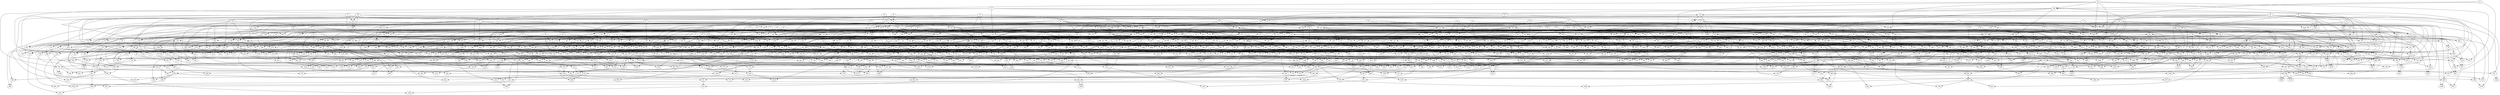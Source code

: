 digraph grap {
0 -> 102
0 -> 123
0 -> 146
0 -> 212
0 -> 298
0 -> 352
0 -> 490
0 -> 569
0 -> 794
0 -> 1093
1 -> 197
1 -> 402
1 -> 429
2 -> 342
3 -> 118
3 -> 128
3 -> 242
3 -> 459
3 -> 675
3 -> 988
4 -> 118
4 -> 128
4 -> 180
4 -> 198
4 -> 221
4 -> 227
4 -> 268
4 -> 320
4 -> 471
4 -> 612
4 -> 704
5 -> 107
5 -> 124
5 -> 275
5 -> 347
5 -> 448
5 -> 476
5 -> 869
5 -> 1000
6 -> 149
6 -> 330
6 -> 403
6 -> 472
7 -> 107
7 -> 236
7 -> 351
7 -> 568
8 -> 125
8 -> 132
8 -> 238
8 -> 735
8 -> 791
9 -> 109
9 -> 306
9 -> 349
9 -> 581
9 -> 1072
10 -> 139
10 -> 392
10 -> 614
11 -> 146
11 -> 150
11 -> 215
11 -> 328
11 -> 628
11 -> 701
12 -> 184
12 -> 295
12 -> 842
13 -> 151
13 -> 159
13 -> 161
13 -> 215
13 -> 231
13 -> 470
13 -> 622
13 -> 991
14 -> 111
14 -> 315
14 -> 360
14 -> 1095
15 -> 253
15 -> 486
16 -> 148
16 -> 173
16 -> 237
16 -> 507
16 -> 699
16 -> 1043
17 -> 179
17 -> 229
17 -> 252
17 -> 373
17 -> 411
17 -> 631
17 -> 871
17 -> 971
18 -> 597
18 -> 1086
19 -> 117
19 -> 137
19 -> 697
19 -> 1079
20 -> 246
20 -> 366
21 -> 104
21 -> 145
21 -> 150
21 -> 509
21 -> 767
21 -> 827
22 -> 203
22 -> 954
23 -> 110
24 -> 108
24 -> 158
24 -> 837
25 -> 101
25 -> 106
25 -> 119
25 -> 737
25 -> 922
26 -> 117
26 -> 129
26 -> 335
26 -> 448
26 -> 469
26 -> 1042
27 -> 190
27 -> 195
27 -> 230
27 -> 801
28 -> 112
28 -> 127
28 -> 244
28 -> 306
29 -> 100
29 -> 891
29 -> 991
30 -> 162
30 -> 327
30 -> 458
30 -> 773
30 -> 1056
31 -> 103
31 -> 335
31 -> 354
32 -> 108
32 -> 122
32 -> 158
32 -> 276
32 -> 291
32 -> 293
32 -> 349
32 -> 487
33 -> 105
33 -> 165
33 -> 171
33 -> 564
34 -> 135
34 -> 209
34 -> 290
34 -> 301
34 -> 312
34 -> 528
35 -> 112
35 -> 172
35 -> 202
35 -> 310
35 -> 352
36 -> 369
36 -> 539
37 -> 134
37 -> 987
38 -> 138
38 -> 191
38 -> 413
38 -> 646
38 -> 978
39 -> 649
39 -> 671
40 -> 183
40 -> 420
40 -> 454
40 -> 1012
41 -> 226
42 -> 197
42 -> 233
42 -> 527
42 -> 615
42 -> 774
42 -> 949
43 -> 235
43 -> 242
43 -> 375
44 -> 139
44 -> 165
44 -> 177
44 -> 243
44 -> 337
44 -> 728
44 -> 802
45 -> 119
45 -> 157
45 -> 171
45 -> 736
45 -> 824
46 -> 390
47 -> 164
47 -> 314
47 -> 600
47 -> 959
48 -> 222
48 -> 253
48 -> 291
48 -> 292
48 -> 426
48 -> 780
49 -> 116
49 -> 265
49 -> 440
49 -> 550
50 -> 173
50 -> 582
50 -> 753
50 -> 890
50 -> 897
50 -> 911
51 -> 135
51 -> 157
51 -> 159
51 -> 529
52 -> 300
52 -> 409
52 -> 472
52 -> 579
52 -> 590
52 -> 946
53 -> 101
53 -> 102
53 -> 156
53 -> 814
54 -> 339
54 -> 724
55 -> 105
55 -> 115
55 -> 200
55 -> 232
55 -> 310
55 -> 542
56 -> 140
56 -> 219
56 -> 237
56 -> 251
56 -> 259
56 -> 363
56 -> 406
56 -> 542
57 -> 177
57 -> 178
57 -> 179
57 -> 304
57 -> 400
57 -> 416
58 -> 240
58 -> 261
58 -> 263
58 -> 377
58 -> 439
58 -> 452
58 -> 959
59 -> 175
59 -> 205
59 -> 427
59 -> 517
59 -> 884
60 -> 143
60 -> 186
60 -> 193
60 -> 272
60 -> 570
60 -> 610
60 -> 683
61 -> 121
61 -> 131
61 -> 214
61 -> 321
61 -> 397
61 -> 708
62 -> 100
62 -> 176
62 -> 394
62 -> 822
63 -> 434
63 -> 494
63 -> 710
63 -> 834
63 -> 961
64 -> 133
64 -> 451
65 -> 114
65 -> 152
65 -> 270
66 -> 369
66 -> 431
66 -> 465
66 -> 607
66 -> 620
66 -> 793
66 -> 1051
67 -> 271
67 -> 410
67 -> 488
68 -> 298
68 -> 412
68 -> 435
69 -> 110
69 -> 142
69 -> 894
69 -> 1057
70 -> 153
70 -> 220
70 -> 367
70 -> 426
70 -> 840
70 -> 1057
71 -> 120
71 -> 168
71 -> 284
71 -> 287
71 -> 340
71 -> 836
71 -> 872
72 -> 122
72 -> 174
72 -> 211
72 -> 707
72 -> 883
73 -> 210
73 -> 295
73 -> 359
73 -> 380
73 -> 385
73 -> 425
73 -> 538
73 -> 1088
74 -> 131
74 -> 252
74 -> 436
75 -> 133
75 -> 180
75 -> 382
75 -> 577
75 -> 1006
76 -> 106
76 -> 134
76 -> 191
76 -> 199
76 -> 494
77 -> 121
77 -> 312
77 -> 329
77 -> 784
77 -> 790
78 -> 530
78 -> 626
78 -> 1043
79 -> 155
79 -> 201
79 -> 296
79 -> 445
79 -> 456
79 -> 899
79 -> 993
80 -> 163
80 -> 231
80 -> 311
80 -> 726
80 -> 815
80 -> 834
80 -> 863
80 -> 1040
80 -> 1063
81 -> 120
81 -> 124
81 -> 225
81 -> 234
81 -> 288
81 -> 355
81 -> 551
82 -> 127
82 -> 600
82 -> 619
83 -> 104
83 -> 138
83 -> 147
83 -> 277
83 -> 345
83 -> 441
83 -> 678
84 -> 294
84 -> 468
84 -> 1018
85 -> 218
85 -> 275
85 -> 358
85 -> 495
85 -> 805
86 -> 114
86 -> 189
86 -> 224
86 -> 503
87 -> 103
87 -> 137
87 -> 140
87 -> 143
87 -> 164
87 -> 166
87 -> 181
87 -> 810
88 -> 136
88 -> 161
89 -> 130
89 -> 363
89 -> 540
89 -> 898
90 -> 126
90 -> 636
90 -> 732
90 -> 759
90 -> 1069
91 -> 115
91 -> 153
91 -> 154
91 -> 249
91 -> 338
91 -> 370
91 -> 500
91 -> 556
91 -> 626
91 -> 731
91 -> 820
91 -> 924
92 -> 109
92 -> 301
92 -> 646
92 -> 683
92 -> 686
93 -> 199
93 -> 285
93 -> 307
93 -> 346
94 -> 148
94 -> 262
95 -> 123
95 -> 145
95 -> 168
95 -> 266
95 -> 326
95 -> 381
95 -> 452
96 -> 627
97 -> 116
97 -> 185
97 -> 216
97 -> 324
97 -> 485
97 -> 545
97 -> 658
98 -> 404
98 -> 497
98 -> 785
99 -> 162
99 -> 208
99 -> 400
99 -> 438
99 -> 674
100 -> 423
100 -> 445
100 -> 764
101 -> 156
101 -> 167
101 -> 241
101 -> 489
101 -> 766
102 -> 141
102 -> 208
102 -> 284
102 -> 294
102 -> 405
102 -> 544
103 -> 111
103 -> 188
103 -> 193
103 -> 201
103 -> 469
103 -> 593
103 -> 752
103 -> 876
103 -> 918
103 -> 931
104 -> 141
104 -> 209
104 -> 227
104 -> 769
104 -> 1016
105 -> 170
105 -> 462
105 -> 512
105 -> 685
105 -> 843
106 -> 113
106 -> 170
106 -> 182
106 -> 673
107 -> 1074
108 -> 129
108 -> 132
108 -> 142
108 -> 192
108 -> 204
108 -> 743
109 -> 230
109 -> 972
110 -> 225
110 -> 277
110 -> 751
110 -> 841
111 -> 279
112 -> 113
112 -> 249
113 -> 130
113 -> 902
114 -> 233
114 -> 508
114 -> 881
115 -> 152
115 -> 327
115 -> 844
115 -> 920
116 -> 309
116 -> 405
116 -> 814
116 -> 1085
117 -> 370
117 -> 797
118 -> 281
118 -> 1051
119 -> 229
119 -> 307
119 -> 481
119 -> 1024
119 -> 1068
120 -> 175
120 -> 392
120 -> 496
121 -> 368
121 -> 449
121 -> 511
121 -> 608
122 -> 144
122 -> 151
122 -> 367
123 -> 126
123 -> 147
123 -> 383
123 -> 722
123 -> 832
124 -> 125
124 -> 169
124 -> 315
124 -> 333
125 -> 247
125 -> 311
125 -> 428
125 -> 462
125 -> 662
125 -> 753
126 -> 223
126 -> 398
126 -> 471
127 -> 506
127 -> 652
128 -> 166
128 -> 210
128 -> 223
128 -> 234
128 -> 588
128 -> 679
129 -> 136
129 -> 292
129 -> 477
129 -> 489
129 -> 633
130 -> 303
130 -> 588
130 -> 709
131 -> 290
131 -> 334
132 -> 154
132 -> 461
132 -> 532
132 -> 894
133 -> 267
133 -> 492
133 -> 638
133 -> 770
134 -> 300
134 -> 331
134 -> 368
134 -> 484
134 -> 1011
135 -> 167
135 -> 206
135 -> 421
135 -> 910
135 -> 1094
136 -> 218
136 -> 228
136 -> 406
137 -> 213
137 -> 297
137 -> 361
137 -> 767
137 -> 896
139 -> 169
139 -> 206
139 -> 243
139 -> 332
139 -> 496
139 -> 560
139 -> 903
140 -> 144
140 -> 228
140 -> 241
140 -> 269
140 -> 450
140 -> 572
140 -> 698
141 -> 187
141 -> 254
141 -> 286
141 -> 404
141 -> 635
141 -> 697
141 -> 860
142 -> 365
142 -> 552
142 -> 574
142 -> 634
142 -> 881
142 -> 938
143 -> 205
143 -> 344
143 -> 350
143 -> 371
143 -> 443
143 -> 567
144 -> 155
144 -> 220
144 -> 273
144 -> 326
145 -> 160
145 -> 172
145 -> 246
145 -> 266
145 -> 477
145 -> 712
146 -> 248
146 -> 347
146 -> 585
146 -> 693
147 -> 149
147 -> 163
147 -> 727
147 -> 934
148 -> 187
148 -> 457
148 -> 558
149 -> 257
149 -> 595
149 -> 611
149 -> 749
150 -> 174
150 -> 258
150 -> 351
150 -> 803
150 -> 977
151 -> 182
151 -> 202
151 -> 296
151 -> 629
151 -> 642
151 -> 1014
151 -> 1063
152 -> 256
152 -> 353
152 -> 377
152 -> 723
153 -> 563
154 -> 160
154 -> 463
154 -> 504
154 -> 616
155 -> 188
155 -> 198
155 -> 217
155 -> 318
155 -> 467
155 -> 569
155 -> 738
156 -> 186
156 -> 250
156 -> 608
156 -> 699
156 -> 734
157 -> 239
157 -> 466
157 -> 902
157 -> 1029
157 -> 1099
158 -> 216
158 -> 388
158 -> 719
158 -> 736
159 -> 308
159 -> 1026
160 -> 181
160 -> 214
160 -> 360
160 -> 362
160 -> 419
160 -> 520
160 -> 1036
161 -> 251
161 -> 283
161 -> 328
161 -> 714
162 -> 176
162 -> 217
162 -> 340
162 -> 910
162 -> 1059
163 -> 317
164 -> 203
164 -> 262
164 -> 264
164 -> 303
164 -> 458
164 -> 554
164 -> 573
165 -> 196
165 -> 456
165 -> 632
166 -> 183
166 -> 185
166 -> 204
166 -> 264
166 -> 321
166 -> 702
166 -> 740
166 -> 1073
167 -> 192
167 -> 200
167 -> 247
167 -> 493
167 -> 930
168 -> 287
168 -> 584
168 -> 659
168 -> 808
168 -> 998
169 -> 195
169 -> 221
169 -> 461
169 -> 684
169 -> 945
170 -> 226
170 -> 245
171 -> 453
172 -> 341
172 -> 479
172 -> 783
173 -> 184
173 -> 222
173 -> 373
173 -> 394
174 -> 273
174 -> 274
174 -> 510
174 -> 532
174 -> 552
174 -> 598
175 -> 574
175 -> 828
175 -> 976
175 -> 1062
176 -> 260
176 -> 353
176 -> 385
176 -> 997
176 -> 1098
177 -> 178
177 -> 235
177 -> 501
177 -> 629
177 -> 1060
178 -> 263
178 -> 278
178 -> 607
178 -> 795
178 -> 1081
179 -> 194
179 -> 250
179 -> 374
179 -> 495
179 -> 630
179 -> 900
179 -> 925
180 -> 745
180 -> 755
181 -> 244
181 -> 245
181 -> 299
181 -> 872
181 -> 877
181 -> 1037
182 -> 305
182 -> 391
182 -> 610
182 -> 804
182 -> 904
183 -> 211
183 -> 322
183 -> 704
183 -> 810
183 -> 929
184 -> 189
184 -> 196
184 -> 475
184 -> 505
184 -> 526
184 -> 647
184 -> 747
185 -> 212
185 -> 274
185 -> 282
185 -> 309
185 -> 466
186 -> 224
186 -> 260
186 -> 408
186 -> 430
186 -> 645
186 -> 684
186 -> 1059
187 -> 280
187 -> 293
187 -> 314
187 -> 317
188 -> 323
189 -> 190
189 -> 836
190 -> 207
190 -> 355
190 -> 524
191 -> 194
191 -> 280
191 -> 454
191 -> 483
191 -> 751
191 -> 831
191 -> 942
191 -> 996
191 -> 1054
192 -> 386
192 -> 464
192 -> 485
193 -> 283
193 -> 305
193 -> 432
193 -> 464
194 -> 316
194 -> 919
195 -> 640
195 -> 859
196 -> 302
196 -> 422
196 -> 526
196 -> 543
197 -> 356
197 -> 651
198 -> 320
198 -> 424
198 -> 479
198 -> 947
200 -> 207
200 -> 254
200 -> 279
200 -> 691
200 -> 718
200 -> 964
200 -> 966
201 -> 213
201 -> 258
201 -> 268
201 -> 502
201 -> 555
202 -> 750
203 -> 442
203 -> 551
203 -> 762
203 -> 845
204 -> 440
205 -> 777
206 -> 361
206 -> 388
206 -> 481
206 -> 555
206 -> 807
207 -> 655
207 -> 666
208 -> 267
208 -> 270
208 -> 428
209 -> 232
209 -> 240
209 -> 402
209 -> 553
209 -> 950
210 -> 219
210 -> 256
210 -> 366
210 -> 389
211 -> 238
211 -> 261
211 -> 443
211 -> 726
212 -> 519
212 -> 717
212 -> 781
212 -> 905
212 -> 1095
213 -> 323
213 -> 344
213 -> 572
213 -> 808
214 -> 299
214 -> 332
214 -> 798
215 -> 304
215 -> 316
215 -> 364
215 -> 393
215 -> 410
215 -> 536
215 -> 788
216 -> 556
216 -> 562
217 -> 499
217 -> 703
218 -> 265
218 -> 409
218 -> 863
219 -> 272
219 -> 876
220 -> 255
221 -> 257
221 -> 455
221 -> 1096
222 -> 236
222 -> 319
222 -> 371
222 -> 712
223 -> 354
223 -> 518
223 -> 728
223 -> 862
224 -> 297
224 -> 342
224 -> 453
224 -> 749
224 -> 757
225 -> 285
225 -> 433
225 -> 442
226 -> 383
226 -> 589
226 -> 932
226 -> 1040
227 -> 390
227 -> 609
227 -> 773
227 -> 852
228 -> 364
228 -> 424
228 -> 438
229 -> 457
229 -> 476
229 -> 549
229 -> 779
230 -> 319
230 -> 397
230 -> 450
230 -> 527
230 -> 637
231 -> 239
231 -> 413
231 -> 487
231 -> 700
231 -> 879
232 -> 431
232 -> 501
233 -> 302
233 -> 333
233 -> 384
233 -> 393
233 -> 437
233 -> 641
234 -> 259
234 -> 396
234 -> 444
234 -> 553
234 -> 721
234 -> 971
234 -> 1070
235 -> 382
235 -> 525
235 -> 582
236 -> 482
236 -> 1049
237 -> 554
237 -> 719
237 -> 867
239 -> 329
239 -> 423
239 -> 497
239 -> 513
240 -> 378
240 -> 411
240 -> 414
241 -> 324
242 -> 398
242 -> 439
242 -> 667
242 -> 835
242 -> 1009
243 -> 515
243 -> 1046
245 -> 248
245 -> 281
245 -> 325
245 -> 358
245 -> 381
245 -> 389
246 -> 915
246 -> 978
247 -> 692
248 -> 346
248 -> 359
248 -> 500
249 -> 620
249 -> 716
250 -> 378
250 -> 493
250 -> 506
250 -> 1053
250 -> 1058
251 -> 308
251 -> 484
251 -> 498
251 -> 605
252 -> 255
252 -> 533
252 -> 613
252 -> 873
253 -> 507
253 -> 1021
254 -> 278
254 -> 372
254 -> 1096
255 -> 271
255 -> 289
255 -> 339
255 -> 729
256 -> 269
257 -> 362
257 -> 583
258 -> 357
258 -> 772
259 -> 376
259 -> 707
259 -> 1081
260 -> 513
260 -> 779
260 -> 970
261 -> 276
261 -> 331
261 -> 743
262 -> 580
262 -> 648
263 -> 825
264 -> 286
264 -> 1022
265 -> 288
265 -> 614
266 -> 348
266 -> 376
267 -> 893
268 -> 348
268 -> 893
269 -> 338
269 -> 379
269 -> 434
269 -> 1035
270 -> 343
270 -> 447
270 -> 688
271 -> 289
271 -> 455
272 -> 395
272 -> 705
272 -> 768
272 -> 1034
272 -> 1045
273 -> 625
273 -> 672
273 -> 852
273 -> 953
274 -> 584
275 -> 522
275 -> 676
275 -> 912
275 -> 963
277 -> 765
277 -> 885
278 -> 282
278 -> 399
278 -> 983
279 -> 391
279 -> 430
280 -> 662
280 -> 675
281 -> 325
281 -> 379
282 -> 847
282 -> 854
282 -> 866
283 -> 523
284 -> 357
285 -> 318
286 -> 541
286 -> 975
287 -> 868
288 -> 313
288 -> 528
288 -> 861
289 -> 544
289 -> 605
290 -> 365
290 -> 403
290 -> 488
291 -> 384
292 -> 416
292 -> 968
293 -> 741
293 -> 820
294 -> 632
295 -> 702
295 -> 729
297 -> 418
297 -> 720
299 -> 545
299 -> 734
299 -> 1061
300 -> 334
301 -> 375
301 -> 792
301 -> 939
302 -> 330
302 -> 851
302 -> 1026
303 -> 345
303 -> 644
303 -> 689
304 -> 928
305 -> 425
305 -> 967
306 -> 435
306 -> 468
306 -> 857
307 -> 523
307 -> 602
307 -> 875
308 -> 710
308 -> 1004
308 -> 1005
310 -> 343
310 -> 436
311 -> 546
312 -> 313
312 -> 341
312 -> 412
312 -> 422
312 -> 540
312 -> 650
312 -> 667
312 -> 688
312 -> 760
313 -> 509
313 -> 541
314 -> 427
314 -> 437
314 -> 823
314 -> 1025
315 -> 969
316 -> 583
317 -> 322
317 -> 918
317 -> 1016
319 -> 337
319 -> 374
320 -> 522
320 -> 838
321 -> 914
322 -> 904
323 -> 417
323 -> 862
324 -> 356
325 -> 336
325 -> 679
325 -> 778
325 -> 1066
326 -> 433
326 -> 624
326 -> 1033
327 -> 350
327 -> 781
328 -> 336
328 -> 792
329 -> 609
330 -> 883
330 -> 1031
331 -> 473
331 -> 575
331 -> 618
331 -> 732
332 -> 372
332 -> 386
332 -> 387
332 -> 401
332 -> 1082
333 -> 759
335 -> 534
335 -> 899
335 -> 1003
336 -> 535
336 -> 560
337 -> 508
338 -> 1033
340 -> 538
340 -> 990
341 -> 521
341 -> 750
342 -> 451
342 -> 460
342 -> 575
342 -> 700
343 -> 780
344 -> 903
345 -> 670
346 -> 414
347 -> 663
347 -> 797
347 -> 865
348 -> 531
348 -> 586
348 -> 669
348 -> 783
349 -> 530
349 -> 771
350 -> 396
350 -> 418
350 -> 449
350 -> 516
350 -> 647
350 -> 784
351 -> 586
351 -> 725
352 -> 407
352 -> 547
352 -> 651
353 -> 723
354 -> 446
354 -> 480
354 -> 561
354 -> 987
355 -> 491
355 -> 539
355 -> 643
355 -> 686
355 -> 795
355 -> 830
355 -> 1071
356 -> 419
356 -> 531
356 -> 957
356 -> 1023
357 -> 380
357 -> 559
357 -> 884
358 -> 444
358 -> 623
358 -> 715
359 -> 432
359 -> 567
359 -> 796
359 -> 879
360 -> 514
360 -> 925
360 -> 982
361 -> 557
361 -> 645
362 -> 408
362 -> 529
362 -> 589
364 -> 536
364 -> 537
365 -> 1069
366 -> 748
367 -> 480
367 -> 693
367 -> 806
367 -> 1022
368 -> 546
368 -> 674
368 -> 921
369 -> 407
369 -> 737
370 -> 982
370 -> 1015
371 -> 417
371 -> 596
371 -> 663
371 -> 727
371 -> 818
371 -> 1085
372 -> 880
372 -> 924
373 -> 510
374 -> 387
374 -> 577
374 -> 776
375 -> 525
376 -> 561
376 -> 594
376 -> 682
377 -> 446
377 -> 570
377 -> 571
378 -> 535
378 -> 550
378 -> 630
378 -> 694
378 -> 1067
379 -> 473
379 -> 933
380 -> 557
380 -> 690
380 -> 762
380 -> 846
382 -> 858
382 -> 940
382 -> 957
382 -> 1025
383 -> 799
383 -> 1086
384 -> 415
384 -> 490
385 -> 615
386 -> 634
388 -> 511
389 -> 590
389 -> 592
389 -> 768
389 -> 838
390 -> 640
390 -> 695
390 -> 956
391 -> 429
391 -> 515
391 -> 666
391 -> 685
391 -> 691
391 -> 805
392 -> 395
392 -> 399
392 -> 415
396 -> 1039
396 -> 1076
398 -> 401
398 -> 492
399 -> 654
399 -> 1099
400 -> 739
401 -> 548
402 -> 581
402 -> 624
402 -> 639
402 -> 875
403 -> 677
403 -> 807
406 -> 441
406 -> 467
406 -> 591
407 -> 950
408 -> 420
409 -> 730
410 -> 533
410 -> 565
410 -> 746
410 -> 961
410 -> 1082
411 -> 571
411 -> 644
412 -> 764
413 -> 563
413 -> 819
413 -> 854
414 -> 421
414 -> 752
414 -> 995
415 -> 787
416 -> 635
416 -> 787
417 -> 677
417 -> 680
417 -> 870
417 -> 891
419 -> 460
419 -> 576
420 -> 518
420 -> 578
421 -> 537
421 -> 594
421 -> 754
421 -> 988
422 -> 606
422 -> 638
422 -> 992
423 -> 504
424 -> 503
425 -> 812
425 -> 874
425 -> 992
426 -> 512
426 -> 742
427 -> 465
428 -> 803
429 -> 447
429 -> 499
429 -> 658
430 -> 864
431 -> 617
431 -> 811
431 -> 929
432 -> 673
432 -> 786
432 -> 791
432 -> 798
432 -> 839
432 -> 1003
433 -> 486
433 -> 549
433 -> 799
433 -> 901
434 -> 475
434 -> 730
434 -> 966
435 -> 722
436 -> 478
436 -> 664
437 -> 680
437 -> 887
438 -> 470
438 -> 565
438 -> 579
438 -> 758
439 -> 604
439 -> 668
439 -> 811
439 -> 965
440 -> 474
441 -> 748
441 -> 1024
442 -> 459
442 -> 463
442 -> 628
442 -> 761
443 -> 888
445 -> 593
445 -> 606
446 -> 524
446 -> 671
446 -> 823
447 -> 625
447 -> 636
447 -> 706
447 -> 845
447 -> 1083
448 -> 517
448 -> 595
450 -> 498
450 -> 520
450 -> 882
450 -> 948
450 -> 1084
451 -> 592
451 -> 970
452 -> 657
452 -> 660
452 -> 1064
453 -> 676
453 -> 703
453 -> 855
453 -> 1032
454 -> 621
454 -> 996
456 -> 850
457 -> 482
457 -> 877
458 -> 985
459 -> 514
459 -> 725
460 -> 643
461 -> 1048
462 -> 761
463 -> 599
463 -> 825
463 -> 974
464 -> 491
464 -> 648
464 -> 717
464 -> 786
465 -> 478
465 -> 793
466 -> 483
466 -> 846
466 -> 916
468 -> 937
470 -> 519
471 -> 997
472 -> 474
475 -> 740
475 -> 1002
476 -> 953
477 -> 617
477 -> 771
478 -> 591
478 -> 701
478 -> 735
481 -> 639
481 -> 817
481 -> 1017
482 -> 547
483 -> 599
488 -> 598
488 -> 989
489 -> 505
491 -> 568
491 -> 657
492 -> 721
492 -> 1044
493 -> 739
495 -> 936
495 -> 945
495 -> 1097
496 -> 770
498 -> 616
499 -> 502
499 -> 973
500 -> 641
501 -> 637
501 -> 661
503 -> 559
504 -> 716
504 -> 774
504 -> 848
505 -> 521
505 -> 621
505 -> 746
506 -> 534
506 -> 928
506 -> 975
507 -> 763
508 -> 878
510 -> 905
510 -> 952
511 -> 777
512 -> 696
512 -> 923
513 -> 829
514 -> 601
514 -> 708
514 -> 873
514 -> 984
514 -> 1004
515 -> 516
515 -> 548
515 -> 861
516 -> 562
516 -> 602
518 -> 822
518 -> 916
519 -> 543
519 -> 965
521 -> 653
522 -> 687
524 -> 558
525 -> 870
526 -> 566
526 -> 1039
527 -> 692
527 -> 694
527 -> 778
527 -> 782
527 -> 1035
528 -> 821
529 -> 888
529 -> 972
529 -> 1092
530 -> 668
531 -> 696
532 -> 922
533 -> 827
533 -> 900
533 -> 1012
534 -> 597
534 -> 665
536 -> 756
536 -> 776
537 -> 923
537 -> 1020
538 -> 580
538 -> 711
539 -> 566
540 -> 618
540 -> 1046
541 -> 573
541 -> 576
541 -> 578
541 -> 714
541 -> 912
542 -> 650
543 -> 960
543 -> 999
547 -> 612
548 -> 941
549 -> 790
549 -> 926
549 -> 963
551 -> 705
551 -> 977
552 -> 585
553 -> 564
553 -> 587
553 -> 944
553 -> 998
553 -> 1001
554 -> 611
555 -> 596
555 -> 755
556 -> 653
556 -> 1009
557 -> 744
558 -> 604
558 -> 829
558 -> 889
560 -> 828
561 -> 627
561 -> 1083
563 -> 949
564 -> 952
564 -> 1077
567 -> 713
568 -> 720
568 -> 733
568 -> 886
568 -> 935
569 -> 661
569 -> 711
569 -> 911
570 -> 665
570 -> 669
570 -> 809
570 -> 850
571 -> 715
571 -> 815
571 -> 940
572 -> 986
574 -> 1073
575 -> 1017
576 -> 757
576 -> 906
577 -> 724
577 -> 1021
578 -> 958
578 -> 1014
579 -> 760
581 -> 587
581 -> 979
581 -> 1019
582 -> 788
584 -> 613
585 -> 619
586 -> 622
587 -> 649
588 -> 681
590 -> 878
590 -> 984
590 -> 1097
591 -> 601
592 -> 652
593 -> 843
593 -> 857
596 -> 631
596 -> 664
599 -> 603
599 -> 908
599 -> 1002
600 -> 654
601 -> 603
601 -> 642
601 -> 758
602 -> 951
604 -> 927
604 -> 1072
606 -> 670
606 -> 682
606 -> 775
608 -> 738
608 -> 909
610 -> 656
611 -> 824
611 -> 964
612 -> 656
613 -> 744
614 -> 731
614 -> 976
615 -> 713
615 -> 821
616 -> 860
616 -> 1006
618 -> 687
619 -> 623
620 -> 968
621 -> 678
622 -> 969
623 -> 1087
624 -> 633
625 -> 655
627 -> 806
629 -> 690
629 -> 858
629 -> 962
629 -> 1008
629 -> 1019
630 -> 816
630 -> 974
631 -> 892
633 -> 745
634 -> 709
634 -> 804
634 -> 832
634 -> 955
635 -> 867
635 -> 1093
639 -> 706
639 -> 1071
641 -> 1078
643 -> 813
644 -> 831
646 -> 1070
646 -> 1090
647 -> 782
649 -> 659
650 -> 839
650 -> 1056
651 -> 718
652 -> 818
652 -> 1065
654 -> 917
655 -> 660
655 -> 672
655 -> 733
655 -> 741
655 -> 926
656 -> 766
656 -> 1055
657 -> 895
657 -> 913
658 -> 849
658 -> 921
658 -> 1005
659 -> 938
660 -> 907
661 -> 794
661 -> 958
664 -> 897
665 -> 763
665 -> 917
665 -> 1023
667 -> 842
670 -> 698
670 -> 1089
674 -> 1091
676 -> 681
677 -> 689
677 -> 772
679 -> 830
679 -> 896
681 -> 695
681 -> 765
683 -> 1088
684 -> 802
686 -> 885
687 -> 785
687 -> 941
689 -> 985
690 -> 1038
692 -> 754
694 -> 819
695 -> 837
696 -> 826
702 -> 932
702 -> 980
702 -> 1013
703 -> 847
706 -> 1027
707 -> 999
708 -> 908
710 -> 1011
712 -> 833
713 -> 826
714 -> 859
715 -> 801
715 -> 1008
715 -> 1091
717 -> 1001
719 -> 946
721 -> 914
721 -> 1079
723 -> 789
723 -> 874
723 -> 1064
725 -> 1050
726 -> 747
726 -> 812
726 -> 1077
727 -> 864
728 -> 853
728 -> 1052
730 -> 742
732 -> 853
732 -> 1075
734 -> 756
734 -> 951
735 -> 1042
736 -> 817
736 -> 849
736 -> 1060
738 -> 907
739 -> 1090
741 -> 816
746 -> 789
746 -> 800
747 -> 775
747 -> 855
747 -> 919
748 -> 1058
749 -> 1080
752 -> 769
754 -> 856
755 -> 927
755 -> 1047
759 -> 937
759 -> 1052
759 -> 1067
761 -> 933
761 -> 1031
762 -> 848
762 -> 1092
764 -> 800
766 -> 868
767 -> 887
769 -> 995
773 -> 967
774 -> 939
777 -> 962
778 -> 871
779 -> 1041
781 -> 841
782 -> 931
785 -> 833
785 -> 1049
788 -> 856
788 -> 936
791 -> 796
791 -> 835
791 -> 1028
794 -> 844
794 -> 943
795 -> 955
795 -> 980
797 -> 981
800 -> 889
801 -> 809
802 -> 1061
805 -> 886
806 -> 906
811 -> 813
812 -> 930
812 -> 979
814 -> 851
816 -> 1055
817 -> 880
820 -> 898
825 -> 866
826 -> 865
826 -> 993
828 -> 1007
830 -> 882
835 -> 869
835 -> 935
839 -> 840
839 -> 947
842 -> 1054
844 -> 943
846 -> 948
849 -> 913
849 -> 944
849 -> 1007
850 -> 890
851 -> 1030
856 -> 1089
859 -> 960
863 -> 1036
865 -> 1087
865 -> 1094
869 -> 1098
871 -> 901
872 -> 942
874 -> 892
878 -> 920
879 -> 990
881 -> 1047
883 -> 973
887 -> 1015
887 -> 1084
889 -> 983
890 -> 1029
892 -> 895
895 -> 1000
897 -> 909
898 -> 1048
901 -> 956
901 -> 994
911 -> 915
915 -> 1034
919 -> 954
919 -> 1032
920 -> 934
923 -> 1030
935 -> 994
939 -> 1038
941 -> 1027
942 -> 1074
948 -> 1050
969 -> 981
975 -> 989
975 -> 1044
976 -> 1053
980 -> 986
984 -> 1037
985 -> 1018
987 -> 1066
988 -> 1010
988 -> 1068
989 -> 1013
989 -> 1076
994 -> 1041
996 -> 1010
996 -> 1065
998 -> 1028
1009 -> 1080
1014 -> 1062
1019 -> 1020
1031 -> 1045
1034 -> 1075
1052 -> 1078
}
